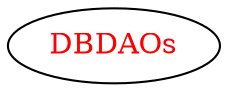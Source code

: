 digraph dependencyGraph {
 concentrate=true;
 ranksep="2.0";
 rankdir="LR"; 
 splines="ortho";
"DBDAOs" [fontcolor="red"];
}